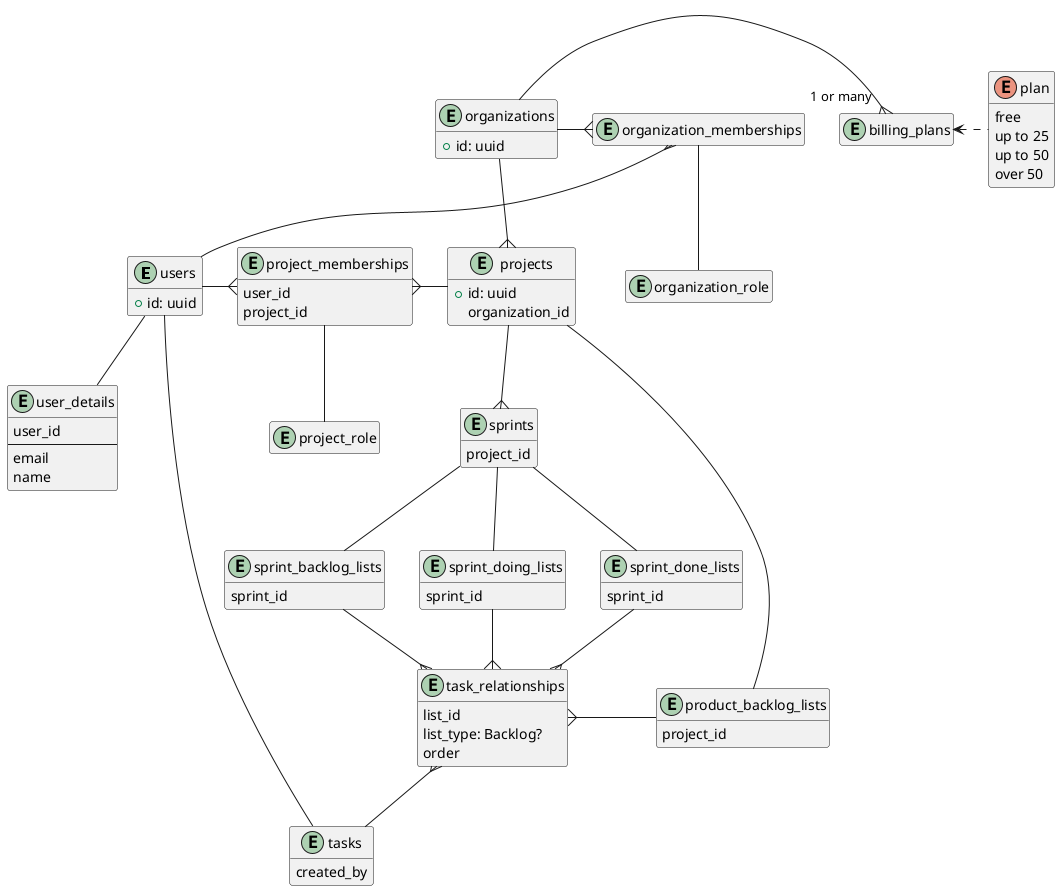 @startuml ER diagram

' uml options
hide empty members

' entities
entity users {
  +id: uuid
}

entity user_details {
  user_id
  --
  email
  name
}

entity projects {
  +id: uuid
  organization_id
}

entity project_memberships {
  user_id
  project_id
}

entity project_role {
}

entity organizations {
  +id: uuid
}

entity organization_memberships {
}

entity organization_role {
}

entity sprints {
  project_id
}

entity billing_plans {
}
enum plan {
  free
  up to 25
  up to 50
  over 50
}
billing_plans <. plan

entity product_backlog_lists {
  project_id
}

entity sprint_backlog_lists {
  sprint_id
}

entity sprint_doing_lists {
  sprint_id
}

entity sprint_done_lists {
  sprint_id
}

entity tasks {
  created_by
}

entity task_relationships {
  list_id
  list_type: Backlog?
  order
}

' relationships
users -down- user_details
users -{ project_memberships
project_memberships }- projects
project_memberships -down- project_role
users -up-{ organization_memberships
organization_memberships }-left- organizations
organization_memberships -down- organization_role
organizations -down-{ projects
organizations -{ "1 or many" billing_plans
projects -right- product_backlog_lists
product_backlog_lists -{ task_relationships
projects -down-{ sprints
sprints -down- sprint_backlog_lists
sprints -down- sprint_doing_lists
sprints -down- sprint_done_lists
sprint_backlog_lists -down-{ task_relationships
sprint_doing_lists -down-{ task_relationships
sprint_done_lists -down-{ task_relationships
task_relationships }-down- tasks
tasks - users

@enduml
